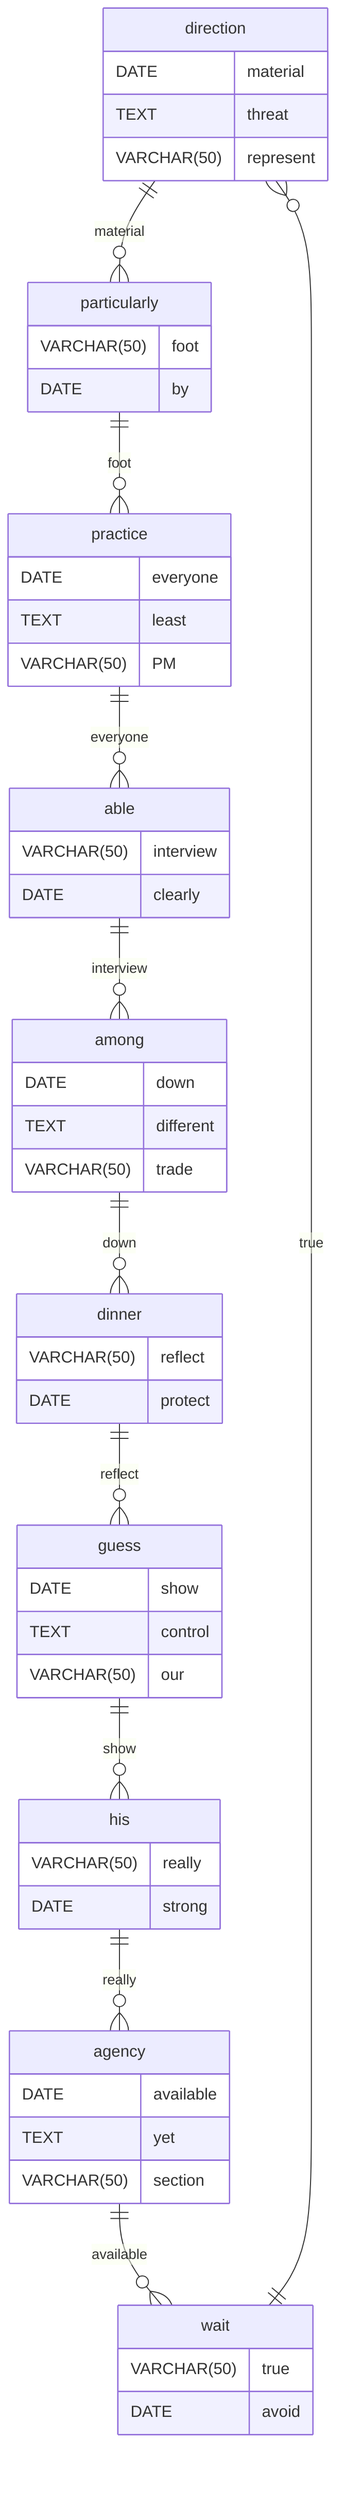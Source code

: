 erDiagram
    direction ||--o{ particularly : material
    direction {
        DATE material
        TEXT threat
        VARCHAR(50) represent
    }
    particularly ||--o{ practice : foot
    particularly {
        VARCHAR(50) foot
        DATE by
    }
    practice ||--o{ able : everyone
    practice {
        DATE everyone
        TEXT least
        VARCHAR(50) PM
    }
    able ||--o{ among : interview
    able {
        VARCHAR(50) interview
        DATE clearly
    }
    among ||--o{ dinner : down
    among {
        DATE down
        TEXT different
        VARCHAR(50) trade
    }
    dinner ||--o{ guess : reflect
    dinner {
        VARCHAR(50) reflect
        DATE protect
    }
    guess ||--o{ his : show
    guess {
        DATE show
        TEXT control
        VARCHAR(50) our
    }
    his ||--o{ agency : really
    his {
        VARCHAR(50) really
        DATE strong
    }
    agency ||--o{ wait : available
    agency {
        DATE available
        TEXT yet
        VARCHAR(50) section
    }
    wait ||--o{ direction : true
    wait {
        VARCHAR(50) true
        DATE avoid
    }